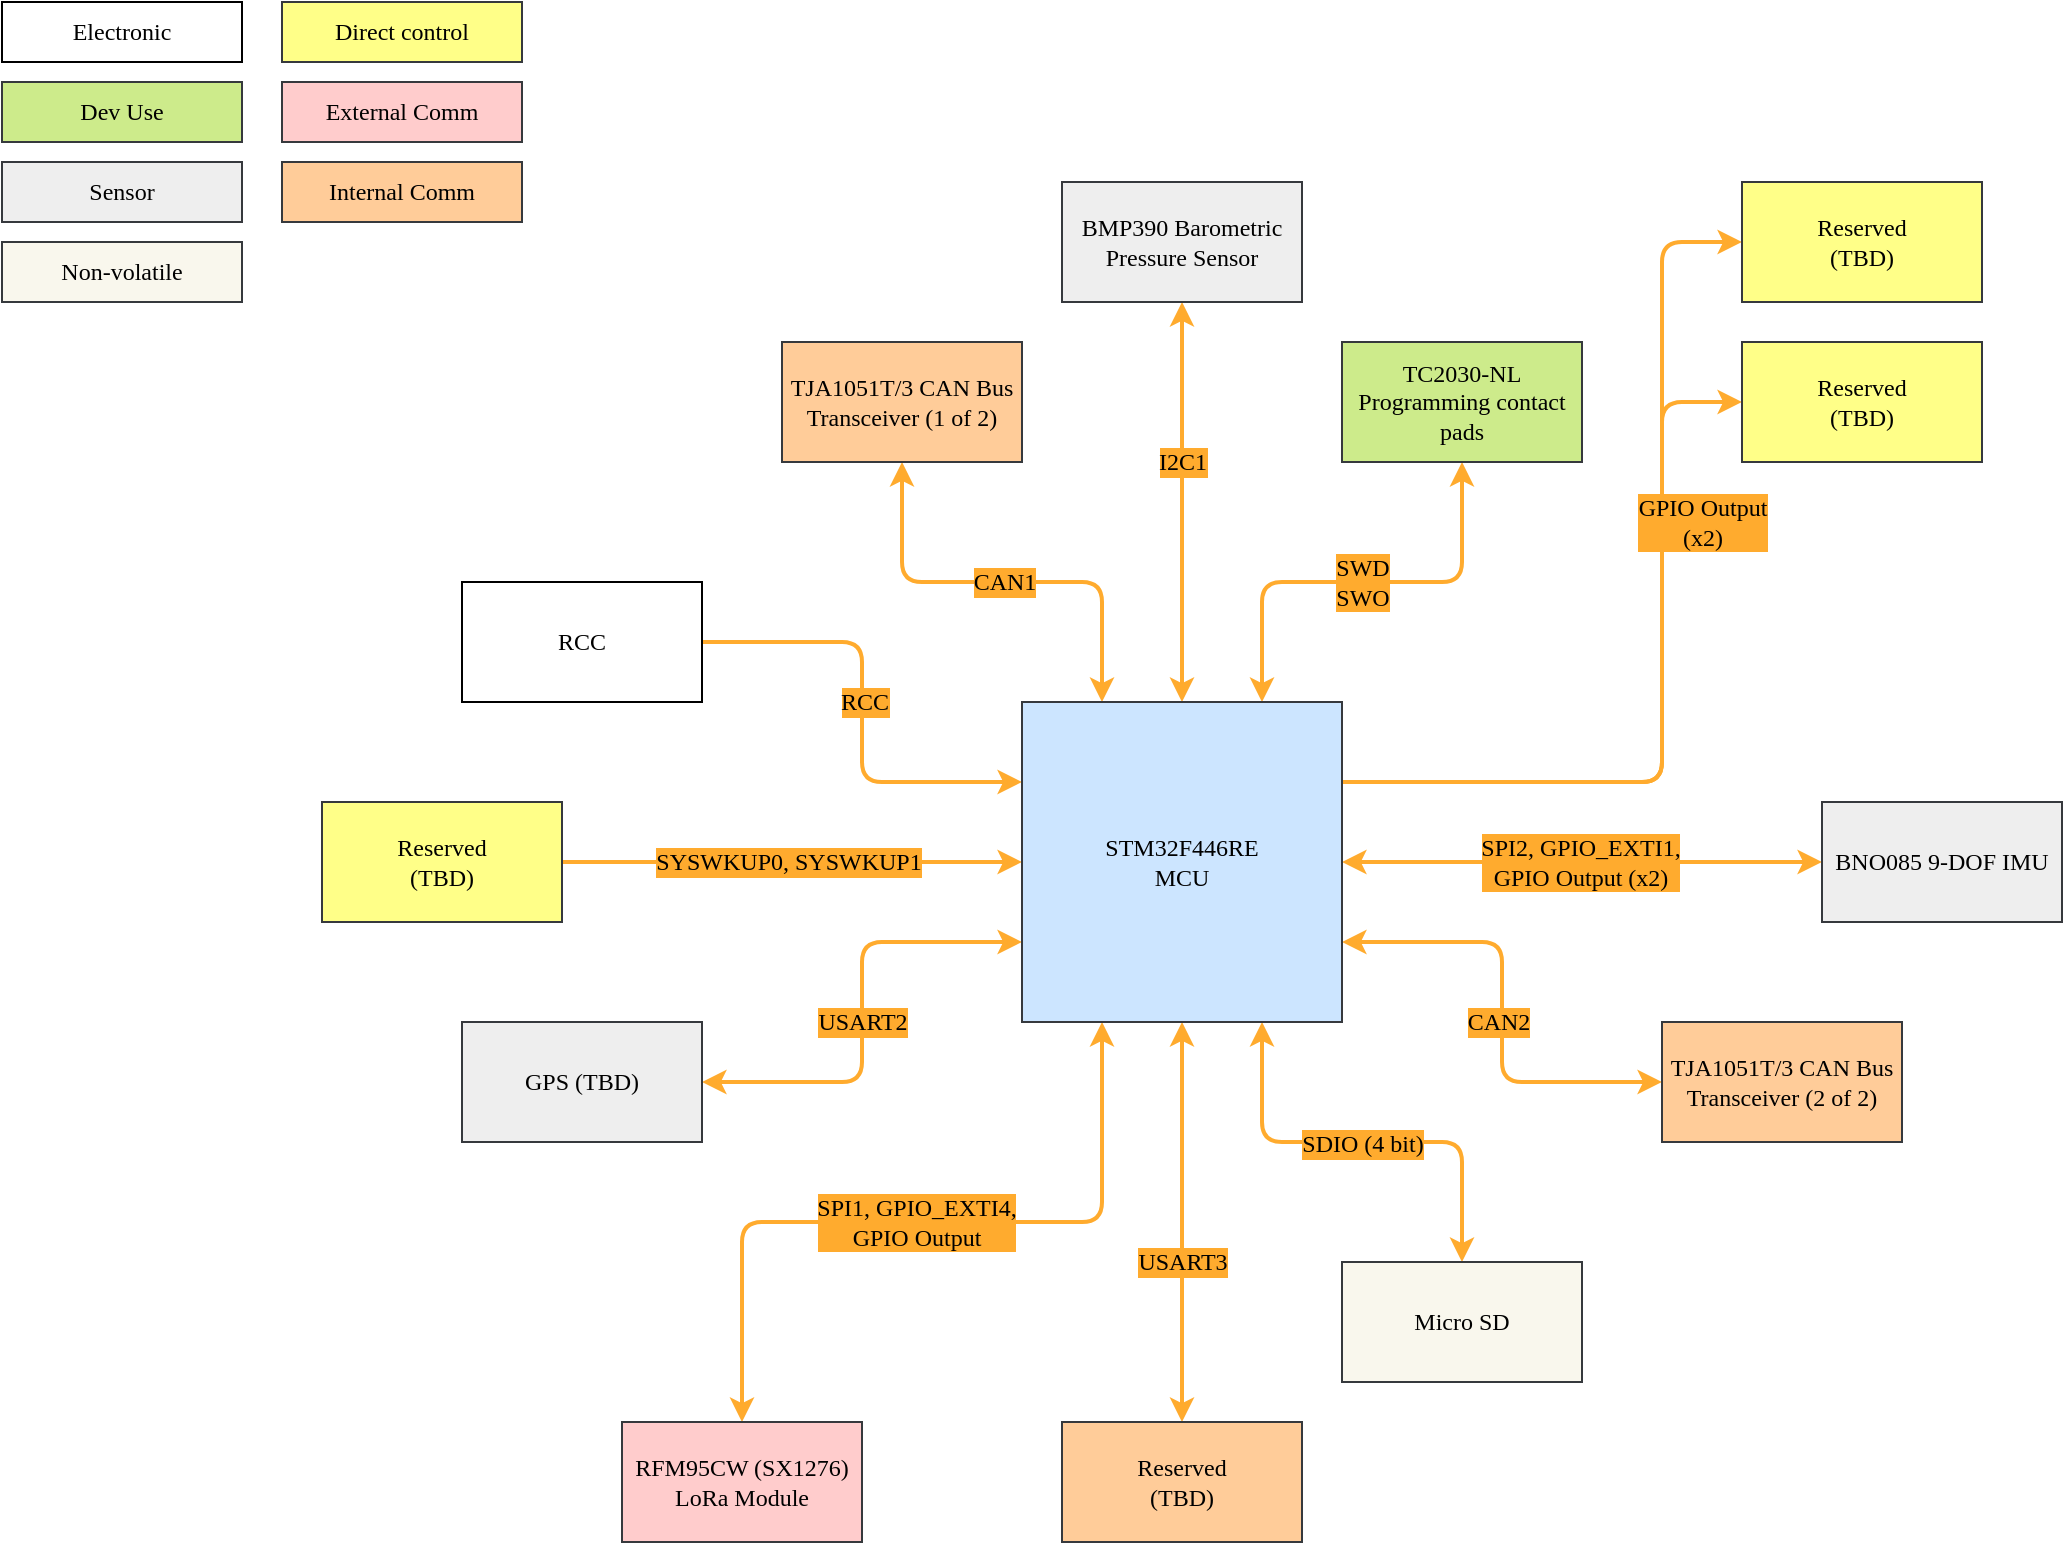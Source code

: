 <mxfile version="24.7.8">
  <diagram name="Page-1" id="_8Z-U01voDiPmD-Zs1qL">
    <mxGraphModel dx="1434" dy="746" grid="1" gridSize="10" guides="1" tooltips="1" connect="1" arrows="1" fold="1" page="1" pageScale="1" pageWidth="1169" pageHeight="827" math="0" shadow="0">
      <root>
        <mxCell id="0" />
        <mxCell id="1" parent="0" />
        <mxCell id="5DF6abSAtcW0_sRubqsM-15" style="edgeStyle=orthogonalEdgeStyle;rounded=1;orthogonalLoop=1;jettySize=auto;html=1;exitX=0;exitY=0.25;exitDx=0;exitDy=0;entryX=1;entryY=0.5;entryDx=0;entryDy=0;strokeWidth=2;curved=0;strokeColor=#FFAB2E;startArrow=classic;startFill=1;endArrow=none;endFill=0;" parent="1" source="JKJvemzIVtSR8P2CJAXn-1" target="5DF6abSAtcW0_sRubqsM-13" edge="1">
          <mxGeometry relative="1" as="geometry" />
        </mxCell>
        <mxCell id="5DF6abSAtcW0_sRubqsM-16" value="RCC" style="edgeLabel;html=1;align=center;verticalAlign=middle;resizable=0;points=[];fontSize=12;fontFamily=JetBrains Mono;fontSource=https%3A%2F%2Ffonts.googleapis.com%2Fcss%3Ffamily%3DJetBrains%2BMono;labelBackgroundColor=#FFAB2E;labelBorderColor=none;textShadow=0;" parent="5DF6abSAtcW0_sRubqsM-15" vertex="1" connectable="0">
          <mxGeometry x="-0.008" y="-1" relative="1" as="geometry">
            <mxPoint y="-6" as="offset" />
          </mxGeometry>
        </mxCell>
        <mxCell id="JKJvemzIVtSR8P2CJAXn-3" style="edgeStyle=orthogonalEdgeStyle;rounded=1;orthogonalLoop=1;jettySize=auto;html=1;entryX=0;entryY=0.5;entryDx=0;entryDy=0;startArrow=classic;startFill=1;strokeWidth=2;fontSize=12;fontFamily=JetBrains Mono;fontSource=https%3A%2F%2Ffonts.googleapis.com%2Fcss%3Ffamily%3DJetBrains%2BMono;strokeColor=#FFAB2E;fillColor=#ffcc99;curved=0;exitX=1;exitY=0.5;exitDx=0;exitDy=0;" parent="1" source="JKJvemzIVtSR8P2CJAXn-1" target="JKJvemzIVtSR8P2CJAXn-2" edge="1">
          <mxGeometry relative="1" as="geometry">
            <mxPoint x="740" y="480" as="sourcePoint" />
          </mxGeometry>
        </mxCell>
        <mxCell id="JKJvemzIVtSR8P2CJAXn-4" value="SPI2, GPIO_EXTI1, &lt;br&gt;GPIO Output (x2)" style="edgeLabel;html=1;align=center;verticalAlign=middle;resizable=0;points=[];fontSize=12;fontFamily=JetBrains Mono;fontSource=https%3A%2F%2Ffonts.googleapis.com%2Fcss%3Ffamily%3DJetBrains%2BMono;labelBackgroundColor=#FFAB2E;" parent="JKJvemzIVtSR8P2CJAXn-3" vertex="1" connectable="0">
          <mxGeometry x="0.025" y="-3" relative="1" as="geometry">
            <mxPoint x="-4" y="-3" as="offset" />
          </mxGeometry>
        </mxCell>
        <mxCell id="JKJvemzIVtSR8P2CJAXn-6" style="edgeStyle=orthogonalEdgeStyle;rounded=1;orthogonalLoop=1;jettySize=auto;html=1;exitX=0.25;exitY=1;exitDx=0;exitDy=0;entryX=0.5;entryY=0;entryDx=0;entryDy=0;startArrow=classic;startFill=1;strokeWidth=2;fontSize=12;fontFamily=JetBrains Mono;fontSource=https%3A%2F%2Ffonts.googleapis.com%2Fcss%3Ffamily%3DJetBrains%2BMono;strokeColor=#FFAB2E;fillColor=#ffcc99;curved=0;" parent="1" source="JKJvemzIVtSR8P2CJAXn-1" target="JKJvemzIVtSR8P2CJAXn-5" edge="1">
          <mxGeometry relative="1" as="geometry" />
        </mxCell>
        <mxCell id="JKJvemzIVtSR8P2CJAXn-7" value="&lt;div&gt;SPI1, GPIO_EXTI4,&lt;/div&gt;&lt;div&gt;GPIO Output&lt;br&gt;&lt;/div&gt;" style="edgeLabel;html=1;align=center;verticalAlign=middle;resizable=0;points=[];fontSize=12;fontFamily=JetBrains Mono;fontSource=https%3A%2F%2Ffonts.googleapis.com%2Fcss%3Ffamily%3DJetBrains%2BMono;labelBackgroundColor=#FFAB2E;" parent="JKJvemzIVtSR8P2CJAXn-6" vertex="1" connectable="0">
          <mxGeometry x="0.017" relative="1" as="geometry">
            <mxPoint as="offset" />
          </mxGeometry>
        </mxCell>
        <mxCell id="1UeGAJv3N5sdaj4KIY9R-2" style="edgeStyle=orthogonalEdgeStyle;rounded=1;orthogonalLoop=1;jettySize=auto;html=1;entryX=0.5;entryY=0;entryDx=0;entryDy=0;startArrow=classic;startFill=1;fontSize=12;fontFamily=JetBrains Mono;fontSource=https%3A%2F%2Ffonts.googleapis.com%2Fcss%3Ffamily%3DJetBrains%2BMono;strokeWidth=2;strokeColor=#FFAB2E;curved=0;exitX=0.75;exitY=1;exitDx=0;exitDy=0;" parent="1" source="JKJvemzIVtSR8P2CJAXn-1" target="1UeGAJv3N5sdaj4KIY9R-1" edge="1">
          <mxGeometry relative="1" as="geometry">
            <mxPoint x="630" y="580" as="sourcePoint" />
          </mxGeometry>
        </mxCell>
        <mxCell id="1UeGAJv3N5sdaj4KIY9R-18" value="SDIO (4 bit)" style="edgeLabel;html=1;align=center;verticalAlign=middle;resizable=0;points=[];fontSize=12;fontFamily=JetBrains Mono;fontSource=https%3A%2F%2Ffonts.googleapis.com%2Fcss%3Ffamily%3DJetBrains%2BMono;labelBackgroundColor=#FFAB2E;" parent="1UeGAJv3N5sdaj4KIY9R-2" vertex="1" connectable="0">
          <mxGeometry x="0.676" y="-1" relative="1" as="geometry">
            <mxPoint x="-49" y="-24" as="offset" />
          </mxGeometry>
        </mxCell>
        <mxCell id="1UeGAJv3N5sdaj4KIY9R-6" style="edgeStyle=orthogonalEdgeStyle;rounded=1;orthogonalLoop=1;jettySize=auto;html=1;exitX=0;exitY=0.75;exitDx=0;exitDy=0;entryX=1;entryY=0.5;entryDx=0;entryDy=0;startArrow=classic;startFill=1;fontSize=12;fontFamily=JetBrains Mono;fontSource=https%3A%2F%2Ffonts.googleapis.com%2Fcss%3Ffamily%3DJetBrains%2BMono;strokeWidth=2;strokeColor=#FFAB2E;curved=0;" parent="1" source="JKJvemzIVtSR8P2CJAXn-1" target="1UeGAJv3N5sdaj4KIY9R-3" edge="1">
          <mxGeometry relative="1" as="geometry" />
        </mxCell>
        <mxCell id="1UeGAJv3N5sdaj4KIY9R-19" value="USART2" style="edgeLabel;html=1;align=center;verticalAlign=middle;resizable=0;points=[];fontSize=12;fontFamily=JetBrains Mono;fontSource=https%3A%2F%2Ffonts.googleapis.com%2Fcss%3Ffamily%3DJetBrains%2BMono;labelBackgroundColor=#FFAB2E;" parent="1UeGAJv3N5sdaj4KIY9R-6" vertex="1" connectable="0">
          <mxGeometry x="0.029" relative="1" as="geometry">
            <mxPoint y="1" as="offset" />
          </mxGeometry>
        </mxCell>
        <mxCell id="1UeGAJv3N5sdaj4KIY9R-7" style="edgeStyle=orthogonalEdgeStyle;rounded=1;orthogonalLoop=1;jettySize=auto;html=1;exitX=0.5;exitY=1;exitDx=0;exitDy=0;entryX=0.5;entryY=0;entryDx=0;entryDy=0;startArrow=classic;startFill=1;fontSize=12;fontFamily=JetBrains Mono;fontSource=https%3A%2F%2Ffonts.googleapis.com%2Fcss%3Ffamily%3DJetBrains%2BMono;strokeWidth=2;strokeColor=#FFAB2E;curved=0;" parent="1" source="JKJvemzIVtSR8P2CJAXn-1" target="1UeGAJv3N5sdaj4KIY9R-4" edge="1">
          <mxGeometry relative="1" as="geometry" />
        </mxCell>
        <mxCell id="1UeGAJv3N5sdaj4KIY9R-20" value="USART3" style="edgeLabel;html=1;align=center;verticalAlign=middle;resizable=0;points=[];fontSize=12;fontFamily=JetBrains Mono;fontSource=https%3A%2F%2Ffonts.googleapis.com%2Fcss%3Ffamily%3DJetBrains%2BMono;labelBackgroundColor=#FFAB2E;" parent="1UeGAJv3N5sdaj4KIY9R-7" vertex="1" connectable="0">
          <mxGeometry x="-0.19" relative="1" as="geometry">
            <mxPoint y="39" as="offset" />
          </mxGeometry>
        </mxCell>
        <mxCell id="1UeGAJv3N5sdaj4KIY9R-15" style="edgeStyle=orthogonalEdgeStyle;rounded=1;orthogonalLoop=1;jettySize=auto;html=1;entryX=0;entryY=0.5;entryDx=0;entryDy=0;fontSize=12;fontFamily=JetBrains Mono;fontSource=https%3A%2F%2Ffonts.googleapis.com%2Fcss%3Ffamily%3DJetBrains%2BMono;strokeWidth=2;strokeColor=#FFAB2E;curved=0;exitX=1;exitY=0.25;exitDx=0;exitDy=0;" parent="1" source="JKJvemzIVtSR8P2CJAXn-1" target="1UeGAJv3N5sdaj4KIY9R-10" edge="1">
          <mxGeometry relative="1" as="geometry">
            <mxPoint x="700" y="410" as="sourcePoint" />
            <Array as="points">
              <mxPoint x="840" y="400" />
              <mxPoint x="840" y="130" />
            </Array>
          </mxGeometry>
        </mxCell>
        <mxCell id="1UeGAJv3N5sdaj4KIY9R-16" style="edgeStyle=orthogonalEdgeStyle;rounded=1;orthogonalLoop=1;jettySize=auto;html=1;exitX=1;exitY=0.25;exitDx=0;exitDy=0;entryX=0;entryY=0.5;entryDx=0;entryDy=0;fontSize=12;fontFamily=JetBrains Mono;fontSource=https%3A%2F%2Ffonts.googleapis.com%2Fcss%3Ffamily%3DJetBrains%2BMono;strokeWidth=2;strokeColor=#FFAB2E;curved=0;" parent="1" source="JKJvemzIVtSR8P2CJAXn-1" target="1UeGAJv3N5sdaj4KIY9R-11" edge="1">
          <mxGeometry relative="1" as="geometry">
            <Array as="points">
              <mxPoint x="840" y="400" />
              <mxPoint x="840" y="210" />
            </Array>
          </mxGeometry>
        </mxCell>
        <mxCell id="1UeGAJv3N5sdaj4KIY9R-17" value="&lt;div style=&quot;font-size: 12px;&quot;&gt;GPIO Output&lt;/div&gt;&lt;div style=&quot;font-size: 12px;&quot;&gt;(x2)&lt;br style=&quot;font-size: 12px;&quot;&gt;&lt;/div&gt;" style="edgeLabel;html=1;align=center;verticalAlign=middle;resizable=0;points=[];fontSize=12;fontFamily=JetBrains Mono;fontSource=https%3A%2F%2Ffonts.googleapis.com%2Fcss%3Ffamily%3DJetBrains%2BMono;labelBackgroundColor=#FFAB2E;" parent="1UeGAJv3N5sdaj4KIY9R-16" vertex="1" connectable="0">
          <mxGeometry x="-0.432" y="1" relative="1" as="geometry">
            <mxPoint x="69" y="-129" as="offset" />
          </mxGeometry>
        </mxCell>
        <mxCell id="JKJvemzIVtSR8P2CJAXn-2" value="BNO085 9-DOF IMU" style="rounded=0;whiteSpace=wrap;html=1;fontSize=12;fontFamily=JetBrains Mono;fontSource=https%3A%2F%2Ffonts.googleapis.com%2Fcss%3Ffamily%3DJetBrains%2BMono;fillColor=#eeeeee;strokeColor=#36393d;" parent="1" vertex="1">
          <mxGeometry x="920" y="410" width="120" height="60" as="geometry" />
        </mxCell>
        <mxCell id="JKJvemzIVtSR8P2CJAXn-5" value="RFM95CW (SX1276) LoRa Module" style="rounded=0;whiteSpace=wrap;html=1;fontSize=12;fontFamily=JetBrains Mono;fontSource=https%3A%2F%2Ffonts.googleapis.com%2Fcss%3Ffamily%3DJetBrains%2BMono;fillColor=#ffcccc;strokeColor=#36393d;" parent="1" vertex="1">
          <mxGeometry x="320" y="720" width="120" height="60" as="geometry" />
        </mxCell>
        <mxCell id="JKJvemzIVtSR8P2CJAXn-10" style="edgeStyle=orthogonalEdgeStyle;rounded=1;orthogonalLoop=1;jettySize=auto;html=1;exitX=0.5;exitY=1;exitDx=0;exitDy=0;entryX=0.5;entryY=0;entryDx=0;entryDy=0;startArrow=classic;startFill=1;strokeWidth=2;fontSize=12;fontFamily=JetBrains Mono;fontSource=https%3A%2F%2Ffonts.googleapis.com%2Fcss%3Ffamily%3DJetBrains%2BMono;strokeColor=#FFAB2E;fillColor=#ffcc99;curved=0;" parent="1" source="JKJvemzIVtSR8P2CJAXn-9" target="JKJvemzIVtSR8P2CJAXn-1" edge="1">
          <mxGeometry relative="1" as="geometry" />
        </mxCell>
        <mxCell id="JKJvemzIVtSR8P2CJAXn-11" value="I2C1" style="edgeLabel;html=1;align=center;verticalAlign=middle;resizable=0;points=[];fontSize=12;fontFamily=JetBrains Mono;fontSource=https%3A%2F%2Ffonts.googleapis.com%2Fcss%3Ffamily%3DJetBrains%2BMono;labelBackgroundColor=#FFAB2E;" parent="JKJvemzIVtSR8P2CJAXn-10" vertex="1" connectable="0">
          <mxGeometry x="-0.024" y="2" relative="1" as="geometry">
            <mxPoint x="-2" y="-18" as="offset" />
          </mxGeometry>
        </mxCell>
        <mxCell id="JKJvemzIVtSR8P2CJAXn-9" value="BMP390 Barometric Pressure Sensor" style="rounded=0;whiteSpace=wrap;html=1;fontSize=12;fontFamily=JetBrains Mono;fontSource=https%3A%2F%2Ffonts.googleapis.com%2Fcss%3Ffamily%3DJetBrains%2BMono;fillColor=#eeeeee;strokeColor=#36393d;" parent="1" vertex="1">
          <mxGeometry x="540" y="100" width="120" height="60" as="geometry" />
        </mxCell>
        <mxCell id="JKJvemzIVtSR8P2CJAXn-23" style="edgeStyle=orthogonalEdgeStyle;rounded=1;orthogonalLoop=1;jettySize=auto;html=1;exitX=0;exitY=0.5;exitDx=0;exitDy=0;strokeWidth=2;startArrow=classic;startFill=1;fontFamily=JetBrains Mono;fontSource=https%3A%2F%2Ffonts.googleapis.com%2Fcss%3Ffamily%3DJetBrains%2BMono;strokeColor=#FFAB2E;fillColor=#ffcc99;fontSize=12;curved=0;entryX=1;entryY=0.75;entryDx=0;entryDy=0;" parent="1" source="JKJvemzIVtSR8P2CJAXn-16" target="JKJvemzIVtSR8P2CJAXn-1" edge="1">
          <mxGeometry relative="1" as="geometry">
            <mxPoint x="690" y="450" as="targetPoint" />
          </mxGeometry>
        </mxCell>
        <mxCell id="JKJvemzIVtSR8P2CJAXn-24" value="CAN2" style="edgeLabel;html=1;align=center;verticalAlign=middle;resizable=0;points=[];fontFamily=JetBrains Mono;fontSource=https%3A%2F%2Ffonts.googleapis.com%2Fcss%3Ffamily%3DJetBrains%2BMono;fontSize=12;labelBackgroundColor=#FFAB2E;" parent="JKJvemzIVtSR8P2CJAXn-23" vertex="1" connectable="0">
          <mxGeometry x="-0.033" relative="1" as="geometry">
            <mxPoint x="-2" y="1" as="offset" />
          </mxGeometry>
        </mxCell>
        <mxCell id="JKJvemzIVtSR8P2CJAXn-16" value="TJA1051T/3 CAN Bus Transceiver (2 of 2)" style="rounded=0;whiteSpace=wrap;html=1;fontSize=12;fontFamily=JetBrains Mono;fontSource=https%3A%2F%2Ffonts.googleapis.com%2Fcss%3Ffamily%3DJetBrains%2BMono;fillColor=#ffcc99;strokeColor=#36393d;" parent="1" vertex="1">
          <mxGeometry x="840" y="520" width="120" height="60" as="geometry" />
        </mxCell>
        <mxCell id="JKJvemzIVtSR8P2CJAXn-22" style="edgeStyle=orthogonalEdgeStyle;rounded=1;orthogonalLoop=1;jettySize=auto;html=1;exitX=0.5;exitY=1;exitDx=0;exitDy=0;entryX=0.25;entryY=0;entryDx=0;entryDy=0;strokeWidth=2;startArrow=classic;startFill=1;fontFamily=JetBrains Mono;fontSource=https%3A%2F%2Ffonts.googleapis.com%2Fcss%3Ffamily%3DJetBrains%2BMono;strokeColor=#FFAB2E;fillColor=#ffcc99;fontSize=12;curved=0;" parent="1" source="JKJvemzIVtSR8P2CJAXn-21" target="JKJvemzIVtSR8P2CJAXn-1" edge="1">
          <mxGeometry relative="1" as="geometry" />
        </mxCell>
        <mxCell id="JKJvemzIVtSR8P2CJAXn-25" value="CAN1" style="edgeLabel;html=1;align=center;verticalAlign=middle;resizable=0;points=[];fontFamily=JetBrains Mono;fontSource=https%3A%2F%2Ffonts.googleapis.com%2Fcss%3Ffamily%3DJetBrains%2BMono;fontSize=12;labelBackgroundColor=#FFAB2E;" parent="JKJvemzIVtSR8P2CJAXn-22" vertex="1" connectable="0">
          <mxGeometry x="0.012" y="-1" relative="1" as="geometry">
            <mxPoint x="-1" y="-1" as="offset" />
          </mxGeometry>
        </mxCell>
        <mxCell id="JKJvemzIVtSR8P2CJAXn-21" value="TJA1051T/3 CAN Bus Transceiver (1 of 2)" style="rounded=0;whiteSpace=wrap;html=1;fontSize=12;fontFamily=JetBrains Mono;fontSource=https%3A%2F%2Ffonts.googleapis.com%2Fcss%3Ffamily%3DJetBrains%2BMono;fillColor=#ffcc99;strokeColor=#36393d;" parent="1" vertex="1">
          <mxGeometry x="400" y="180" width="120" height="60" as="geometry" />
        </mxCell>
        <mxCell id="JKJvemzIVtSR8P2CJAXn-29" style="edgeStyle=orthogonalEdgeStyle;rounded=1;orthogonalLoop=1;jettySize=auto;html=1;exitX=0.5;exitY=1;exitDx=0;exitDy=0;entryX=0.75;entryY=0;entryDx=0;entryDy=0;startArrow=classic;startFill=1;strokeWidth=2;strokeColor=#FFAB2E;fillColor=#ffcc99;fontSize=12;fontFamily=JetBrains Mono;fontSource=https%3A%2F%2Ffonts.googleapis.com%2Fcss%3Ffamily%3DJetBrains%2BMono;curved=0;" parent="1" source="JKJvemzIVtSR8P2CJAXn-28" target="JKJvemzIVtSR8P2CJAXn-1" edge="1">
          <mxGeometry relative="1" as="geometry" />
        </mxCell>
        <mxCell id="JKJvemzIVtSR8P2CJAXn-31" value="SWD&lt;br style=&quot;font-size: 12px;&quot;&gt;SWO" style="edgeLabel;html=1;align=center;verticalAlign=middle;resizable=0;points=[];fontSize=12;fontFamily=JetBrains Mono;fontSource=https%3A%2F%2Ffonts.googleapis.com%2Fcss%3Ffamily%3DJetBrains%2BMono;labelBackgroundColor=#FFAB2E;" parent="JKJvemzIVtSR8P2CJAXn-29" vertex="1" connectable="0">
          <mxGeometry x="0.08" y="-2" relative="1" as="geometry">
            <mxPoint x="9" y="2" as="offset" />
          </mxGeometry>
        </mxCell>
        <mxCell id="JKJvemzIVtSR8P2CJAXn-28" value="TC2030-NL Programming contact pads" style="rounded=0;whiteSpace=wrap;html=1;fontSize=12;fontFamily=JetBrains Mono;fontSource=https%3A%2F%2Ffonts.googleapis.com%2Fcss%3Ffamily%3DJetBrains%2BMono;fillColor=#cdeb8b;strokeColor=#36393d;" parent="1" vertex="1">
          <mxGeometry x="680" y="180" width="120" height="60" as="geometry" />
        </mxCell>
        <mxCell id="1UeGAJv3N5sdaj4KIY9R-1" value="Micro SD" style="rounded=0;whiteSpace=wrap;html=1;fontSize=12;fontFamily=JetBrains Mono;fontSource=https%3A%2F%2Ffonts.googleapis.com%2Fcss%3Ffamily%3DJetBrains%2BMono;fillColor=#f9f7ed;strokeColor=#36393d;" parent="1" vertex="1">
          <mxGeometry x="680" y="640" width="120" height="60" as="geometry" />
        </mxCell>
        <mxCell id="1UeGAJv3N5sdaj4KIY9R-3" value="GPS (TBD)" style="rounded=0;whiteSpace=wrap;html=1;fontSize=12;fontFamily=JetBrains Mono;fontSource=https%3A%2F%2Ffonts.googleapis.com%2Fcss%3Ffamily%3DJetBrains%2BMono;fillColor=#eeeeee;strokeColor=#36393d;" parent="1" vertex="1">
          <mxGeometry x="240" y="520" width="120" height="60" as="geometry" />
        </mxCell>
        <mxCell id="1UeGAJv3N5sdaj4KIY9R-4" value="&lt;div style=&quot;font-size: 12px;&quot;&gt;Reserved&lt;/div&gt;&lt;div style=&quot;font-size: 12px;&quot;&gt;(TBD)&lt;br style=&quot;font-size: 12px;&quot;&gt;&lt;/div&gt;" style="rounded=0;whiteSpace=wrap;html=1;fontSize=12;fontFamily=JetBrains Mono;fontSource=https%3A%2F%2Ffonts.googleapis.com%2Fcss%3Ffamily%3DJetBrains%2BMono;fillColor=#ffcc99;strokeColor=#36393d;" parent="1" vertex="1">
          <mxGeometry x="540" y="720" width="120" height="60" as="geometry" />
        </mxCell>
        <mxCell id="1UeGAJv3N5sdaj4KIY9R-10" value="&lt;div style=&quot;font-size: 12px;&quot;&gt;Reserved&lt;/div&gt;&lt;div style=&quot;font-size: 12px;&quot;&gt;(TBD)&lt;br style=&quot;font-size: 12px;&quot;&gt;&lt;/div&gt;" style="rounded=0;whiteSpace=wrap;html=1;fontSize=12;fontFamily=JetBrains Mono;fontSource=https%3A%2F%2Ffonts.googleapis.com%2Fcss%3Ffamily%3DJetBrains%2BMono;fillColor=#ffff88;strokeColor=#36393d;" parent="1" vertex="1">
          <mxGeometry x="880" y="100" width="120" height="60" as="geometry" />
        </mxCell>
        <mxCell id="1UeGAJv3N5sdaj4KIY9R-11" value="&lt;div style=&quot;font-size: 12px;&quot;&gt;Reserved&lt;/div&gt;&lt;div style=&quot;font-size: 12px;&quot;&gt;(TBD)&lt;br style=&quot;font-size: 12px;&quot;&gt;&lt;/div&gt;" style="rounded=0;whiteSpace=wrap;html=1;fontSize=12;fontFamily=JetBrains Mono;fontSource=https%3A%2F%2Ffonts.googleapis.com%2Fcss%3Ffamily%3DJetBrains%2BMono;fillColor=#ffff88;strokeColor=#36393d;" parent="1" vertex="1">
          <mxGeometry x="880" y="180" width="120" height="60" as="geometry" />
        </mxCell>
        <mxCell id="5DF6abSAtcW0_sRubqsM-4" value="Dev Use" style="rounded=0;whiteSpace=wrap;html=1;fontSize=12;fontFamily=JetBrains Mono;fontSource=https%3A%2F%2Ffonts.googleapis.com%2Fcss%3Ffamily%3DJetBrains%2BMono;fillColor=#cdeb8b;strokeColor=#36393d;" parent="1" vertex="1">
          <mxGeometry x="10" y="50" width="120" height="30" as="geometry" />
        </mxCell>
        <mxCell id="5DF6abSAtcW0_sRubqsM-5" value="Sensor" style="rounded=0;whiteSpace=wrap;html=1;fontSize=12;fontFamily=JetBrains Mono;fontSource=https%3A%2F%2Ffonts.googleapis.com%2Fcss%3Ffamily%3DJetBrains%2BMono;fillColor=#eeeeee;strokeColor=#36393d;" parent="1" vertex="1">
          <mxGeometry x="10" y="90" width="120" height="30" as="geometry" />
        </mxCell>
        <mxCell id="5DF6abSAtcW0_sRubqsM-6" value="Non-volatile" style="rounded=0;whiteSpace=wrap;html=1;fontSize=12;fontFamily=JetBrains Mono;fontSource=https%3A%2F%2Ffonts.googleapis.com%2Fcss%3Ffamily%3DJetBrains%2BMono;fillColor=#f9f7ed;strokeColor=#36393d;" parent="1" vertex="1">
          <mxGeometry x="10" y="130" width="120" height="30" as="geometry" />
        </mxCell>
        <mxCell id="5DF6abSAtcW0_sRubqsM-7" value="Direct control" style="rounded=0;whiteSpace=wrap;html=1;fontSize=12;fontFamily=JetBrains Mono;fontSource=https%3A%2F%2Ffonts.googleapis.com%2Fcss%3Ffamily%3DJetBrains%2BMono;fillColor=#ffff88;strokeColor=#36393d;" parent="1" vertex="1">
          <mxGeometry x="150" y="10" width="120" height="30" as="geometry" />
        </mxCell>
        <mxCell id="5DF6abSAtcW0_sRubqsM-8" value="External Comm" style="rounded=0;whiteSpace=wrap;html=1;fontSize=12;fontFamily=JetBrains Mono;fontSource=https%3A%2F%2Ffonts.googleapis.com%2Fcss%3Ffamily%3DJetBrains%2BMono;fillColor=#ffcccc;strokeColor=#36393d;" parent="1" vertex="1">
          <mxGeometry x="150" y="50" width="120" height="30" as="geometry" />
        </mxCell>
        <mxCell id="5DF6abSAtcW0_sRubqsM-10" style="edgeStyle=orthogonalEdgeStyle;rounded=1;orthogonalLoop=1;jettySize=auto;html=1;exitX=1;exitY=0.5;exitDx=0;exitDy=0;entryX=0;entryY=0.5;entryDx=0;entryDy=0;strokeWidth=2;curved=0;strokeColor=#FFAB2E;" parent="1" source="5DF6abSAtcW0_sRubqsM-9" target="JKJvemzIVtSR8P2CJAXn-1" edge="1">
          <mxGeometry relative="1" as="geometry" />
        </mxCell>
        <mxCell id="5DF6abSAtcW0_sRubqsM-12" value="SYSWKUP0, SYSWKUP1" style="edgeLabel;html=1;align=center;verticalAlign=middle;resizable=0;points=[];fontSize=12;fontFamily=JetBrains Mono;fontSource=https%3A%2F%2Ffonts.googleapis.com%2Fcss%3Ffamily%3DJetBrains%2BMono;labelBackgroundColor=#FFAB2E;labelBorderColor=none;textShadow=0;" parent="5DF6abSAtcW0_sRubqsM-10" vertex="1" connectable="0">
          <mxGeometry x="-0.18" relative="1" as="geometry">
            <mxPoint x="18" as="offset" />
          </mxGeometry>
        </mxCell>
        <mxCell id="5DF6abSAtcW0_sRubqsM-9" value="&lt;div style=&quot;font-size: 12px;&quot;&gt;Reserved&lt;/div&gt;&lt;div style=&quot;font-size: 12px;&quot;&gt;(TBD)&lt;br style=&quot;font-size: 12px;&quot;&gt;&lt;/div&gt;" style="rounded=0;whiteSpace=wrap;html=1;fontSize=12;fontFamily=JetBrains Mono;fontSource=https%3A%2F%2Ffonts.googleapis.com%2Fcss%3Ffamily%3DJetBrains%2BMono;fillColor=#ffff88;strokeColor=#36393d;" parent="1" vertex="1">
          <mxGeometry x="170" y="410" width="120" height="60" as="geometry" />
        </mxCell>
        <mxCell id="5DF6abSAtcW0_sRubqsM-11" value="Internal Comm " style="rounded=0;whiteSpace=wrap;html=1;fontSize=12;fontFamily=JetBrains Mono;fontSource=https%3A%2F%2Ffonts.googleapis.com%2Fcss%3Ffamily%3DJetBrains%2BMono;fillColor=#ffcc99;strokeColor=#36393d;" parent="1" vertex="1">
          <mxGeometry x="150" y="90" width="120" height="30" as="geometry" />
        </mxCell>
        <mxCell id="5DF6abSAtcW0_sRubqsM-13" value="RCC" style="rounded=0;whiteSpace=wrap;html=1;fontSize=12;fontFamily=JetBrains Mono;fontSource=https%3A%2F%2Ffonts.googleapis.com%2Fcss%3Ffamily%3DJetBrains%2BMono;" parent="1" vertex="1">
          <mxGeometry x="240" y="300" width="120" height="60" as="geometry" />
        </mxCell>
        <mxCell id="5DF6abSAtcW0_sRubqsM-14" value="Electronic" style="rounded=0;whiteSpace=wrap;html=1;fontSize=12;fontFamily=JetBrains Mono;fontSource=https%3A%2F%2Ffonts.googleapis.com%2Fcss%3Ffamily%3DJetBrains%2BMono;" parent="1" vertex="1">
          <mxGeometry x="10" y="10" width="120" height="30" as="geometry" />
        </mxCell>
        <mxCell id="JKJvemzIVtSR8P2CJAXn-1" value="STM32F446RE&lt;br style=&quot;font-size: 12px;&quot;&gt;MCU" style="rounded=0;whiteSpace=wrap;html=1;fontFamily=JetBrains Mono;fillColor=#cce5ff;strokeColor=#36393d;fontSize=12;fontSource=https%3A%2F%2Ffonts.googleapis.com%2Fcss%3Ffamily%3DJetBrains%2BMono;" parent="1" vertex="1">
          <mxGeometry x="520" y="360" width="160" height="160" as="geometry" />
        </mxCell>
      </root>
    </mxGraphModel>
  </diagram>
</mxfile>
